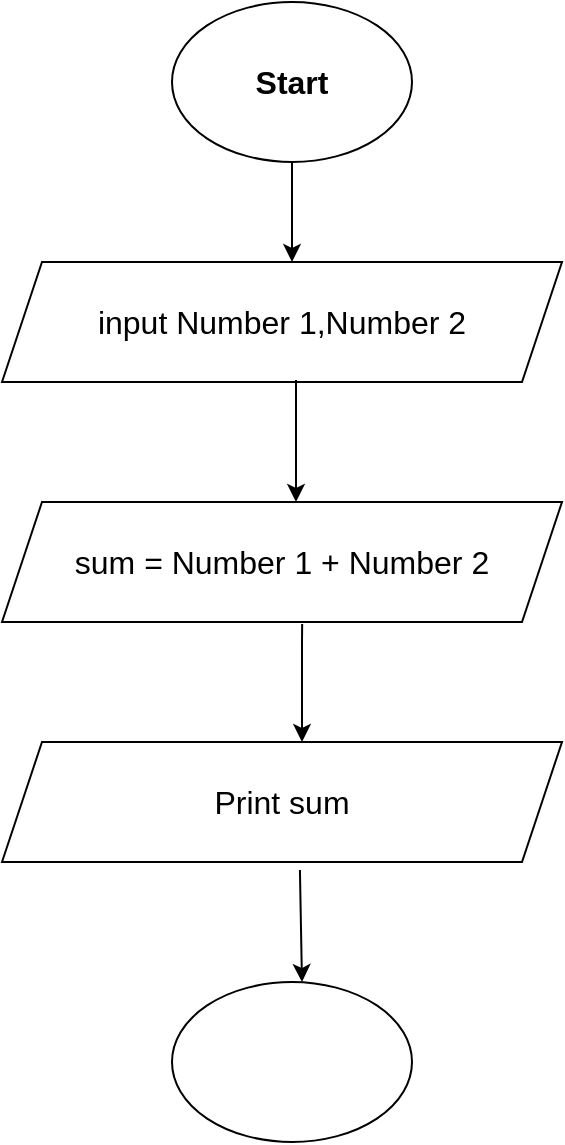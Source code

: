 <mxfile version="20.8.16" type="device"><diagram name="Page-1" id="hBqC2CK6e_NHEt5Y39vP"><mxGraphModel dx="778" dy="772" grid="1" gridSize="10" guides="1" tooltips="1" connect="1" arrows="1" fold="1" page="1" pageScale="1" pageWidth="850" pageHeight="1100" math="0" shadow="0"><root><mxCell id="0"/><mxCell id="1" parent="0"/><mxCell id="QAQa-v-bMkQk6TkiYecG-1" value="Start" style="ellipse;whiteSpace=wrap;html=1;fontSize=16;fontStyle=1" vertex="1" parent="1"><mxGeometry x="365" y="30" width="120" height="80" as="geometry"/></mxCell><mxCell id="QAQa-v-bMkQk6TkiYecG-2" value="" style="endArrow=classic;html=1;rounded=0;fontSize=16;exitX=0.5;exitY=1;exitDx=0;exitDy=0;" edge="1" parent="1" source="QAQa-v-bMkQk6TkiYecG-1"><mxGeometry width="50" height="50" relative="1" as="geometry"><mxPoint x="410" y="180" as="sourcePoint"/><mxPoint x="425" y="160" as="targetPoint"/></mxGeometry></mxCell><mxCell id="QAQa-v-bMkQk6TkiYecG-3" value="input Number 1,Number 2" style="shape=parallelogram;perimeter=parallelogramPerimeter;whiteSpace=wrap;html=1;fixedSize=1;fontSize=16;" vertex="1" parent="1"><mxGeometry x="280" y="160" width="280" height="60" as="geometry"/></mxCell><mxCell id="QAQa-v-bMkQk6TkiYecG-4" value="" style="endArrow=classic;html=1;rounded=0;fontSize=16;exitX=0.525;exitY=0.983;exitDx=0;exitDy=0;exitPerimeter=0;" edge="1" parent="1" source="QAQa-v-bMkQk6TkiYecG-3"><mxGeometry width="50" height="50" relative="1" as="geometry"><mxPoint x="420" y="220" as="sourcePoint"/><mxPoint x="427" y="280" as="targetPoint"/></mxGeometry></mxCell><mxCell id="QAQa-v-bMkQk6TkiYecG-5" value="sum = Number 1 + Number 2" style="shape=parallelogram;perimeter=parallelogramPerimeter;whiteSpace=wrap;html=1;fixedSize=1;fontSize=16;" vertex="1" parent="1"><mxGeometry x="280" y="280" width="280" height="60" as="geometry"/></mxCell><mxCell id="QAQa-v-bMkQk6TkiYecG-6" value="" style="endArrow=classic;html=1;rounded=0;fontSize=16;exitX=0.536;exitY=1.017;exitDx=0;exitDy=0;exitPerimeter=0;" edge="1" parent="1" source="QAQa-v-bMkQk6TkiYecG-5"><mxGeometry width="50" height="50" relative="1" as="geometry"><mxPoint x="380" y="420" as="sourcePoint"/><mxPoint x="430" y="400" as="targetPoint"/><Array as="points"><mxPoint x="430" y="350"/></Array></mxGeometry></mxCell><mxCell id="QAQa-v-bMkQk6TkiYecG-7" value="Print sum" style="shape=parallelogram;perimeter=parallelogramPerimeter;whiteSpace=wrap;html=1;fixedSize=1;fontSize=16;" vertex="1" parent="1"><mxGeometry x="280" y="400" width="280" height="60" as="geometry"/></mxCell><mxCell id="QAQa-v-bMkQk6TkiYecG-8" value="" style="endArrow=classic;html=1;rounded=0;fontSize=16;exitX=0.532;exitY=1.067;exitDx=0;exitDy=0;exitPerimeter=0;" edge="1" parent="1" source="QAQa-v-bMkQk6TkiYecG-7"><mxGeometry width="50" height="50" relative="1" as="geometry"><mxPoint x="400" y="570" as="sourcePoint"/><mxPoint x="430" y="520" as="targetPoint"/></mxGeometry></mxCell><mxCell id="QAQa-v-bMkQk6TkiYecG-10" value="" style="ellipse;whiteSpace=wrap;html=1;fontSize=16;fontStyle=1" vertex="1" parent="1"><mxGeometry x="365" y="520" width="120" height="80" as="geometry"/></mxCell></root></mxGraphModel></diagram></mxfile>